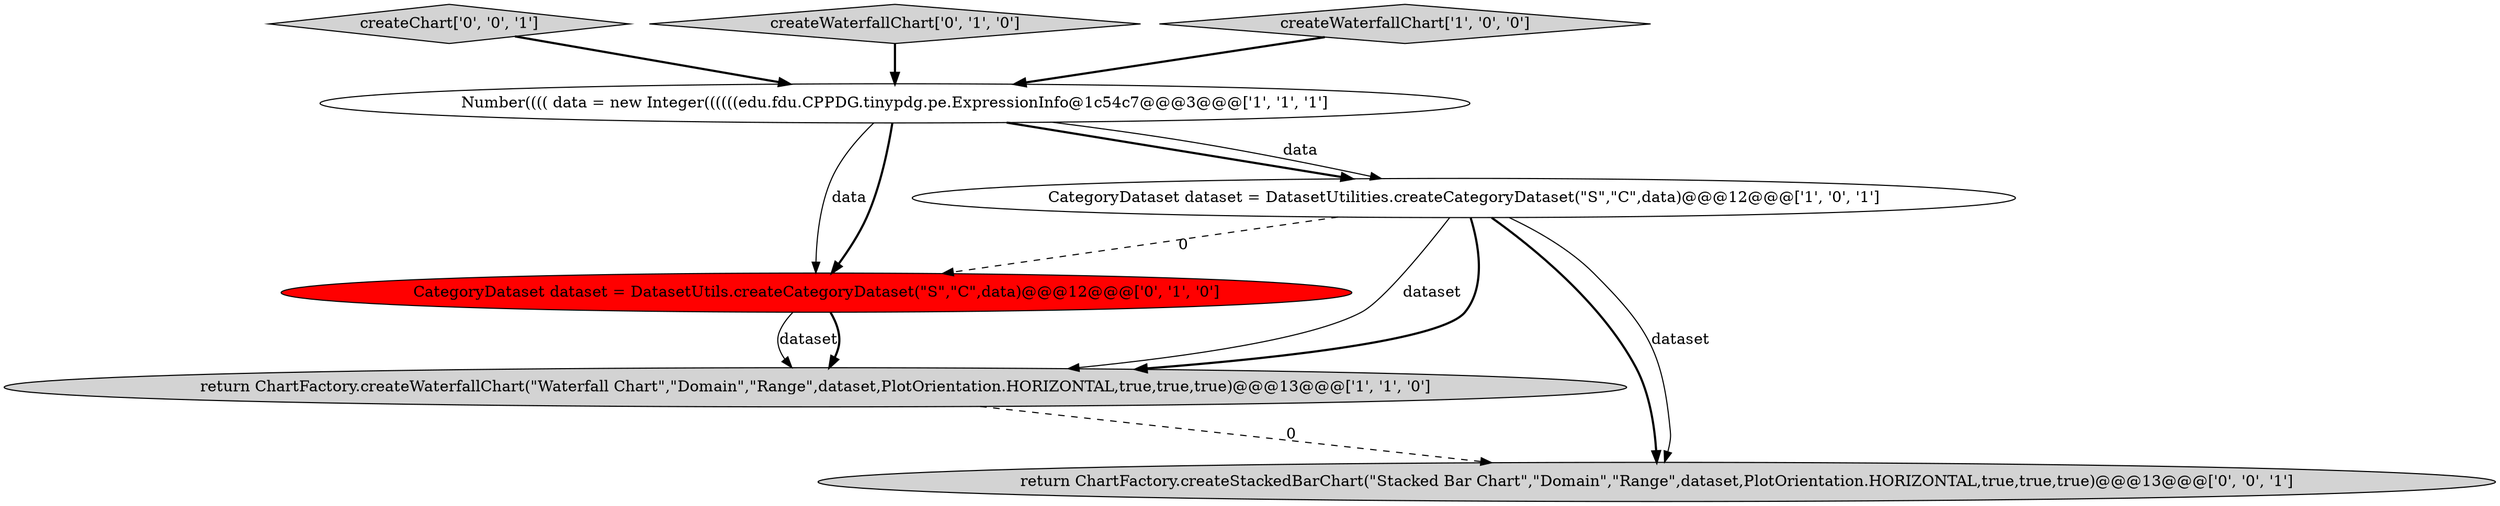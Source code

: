 digraph {
4 [style = filled, label = "CategoryDataset dataset = DatasetUtils.createCategoryDataset(\"S\",\"C\",data)@@@12@@@['0', '1', '0']", fillcolor = red, shape = ellipse image = "AAA1AAABBB2BBB"];
1 [style = filled, label = "Number(((( data = new Integer((((((edu.fdu.CPPDG.tinypdg.pe.ExpressionInfo@1c54c7@@@3@@@['1', '1', '1']", fillcolor = white, shape = ellipse image = "AAA0AAABBB1BBB"];
2 [style = filled, label = "return ChartFactory.createWaterfallChart(\"Waterfall Chart\",\"Domain\",\"Range\",dataset,PlotOrientation.HORIZONTAL,true,true,true)@@@13@@@['1', '1', '0']", fillcolor = lightgray, shape = ellipse image = "AAA0AAABBB1BBB"];
6 [style = filled, label = "createChart['0', '0', '1']", fillcolor = lightgray, shape = diamond image = "AAA0AAABBB3BBB"];
7 [style = filled, label = "return ChartFactory.createStackedBarChart(\"Stacked Bar Chart\",\"Domain\",\"Range\",dataset,PlotOrientation.HORIZONTAL,true,true,true)@@@13@@@['0', '0', '1']", fillcolor = lightgray, shape = ellipse image = "AAA0AAABBB3BBB"];
3 [style = filled, label = "CategoryDataset dataset = DatasetUtilities.createCategoryDataset(\"S\",\"C\",data)@@@12@@@['1', '0', '1']", fillcolor = white, shape = ellipse image = "AAA0AAABBB1BBB"];
5 [style = filled, label = "createWaterfallChart['0', '1', '0']", fillcolor = lightgray, shape = diamond image = "AAA0AAABBB2BBB"];
0 [style = filled, label = "createWaterfallChart['1', '0', '0']", fillcolor = lightgray, shape = diamond image = "AAA0AAABBB1BBB"];
1->4 [style = solid, label="data"];
1->3 [style = bold, label=""];
6->1 [style = bold, label=""];
5->1 [style = bold, label=""];
3->2 [style = solid, label="dataset"];
1->4 [style = bold, label=""];
4->2 [style = solid, label="dataset"];
4->2 [style = bold, label=""];
3->2 [style = bold, label=""];
3->7 [style = bold, label=""];
3->4 [style = dashed, label="0"];
2->7 [style = dashed, label="0"];
0->1 [style = bold, label=""];
1->3 [style = solid, label="data"];
3->7 [style = solid, label="dataset"];
}
